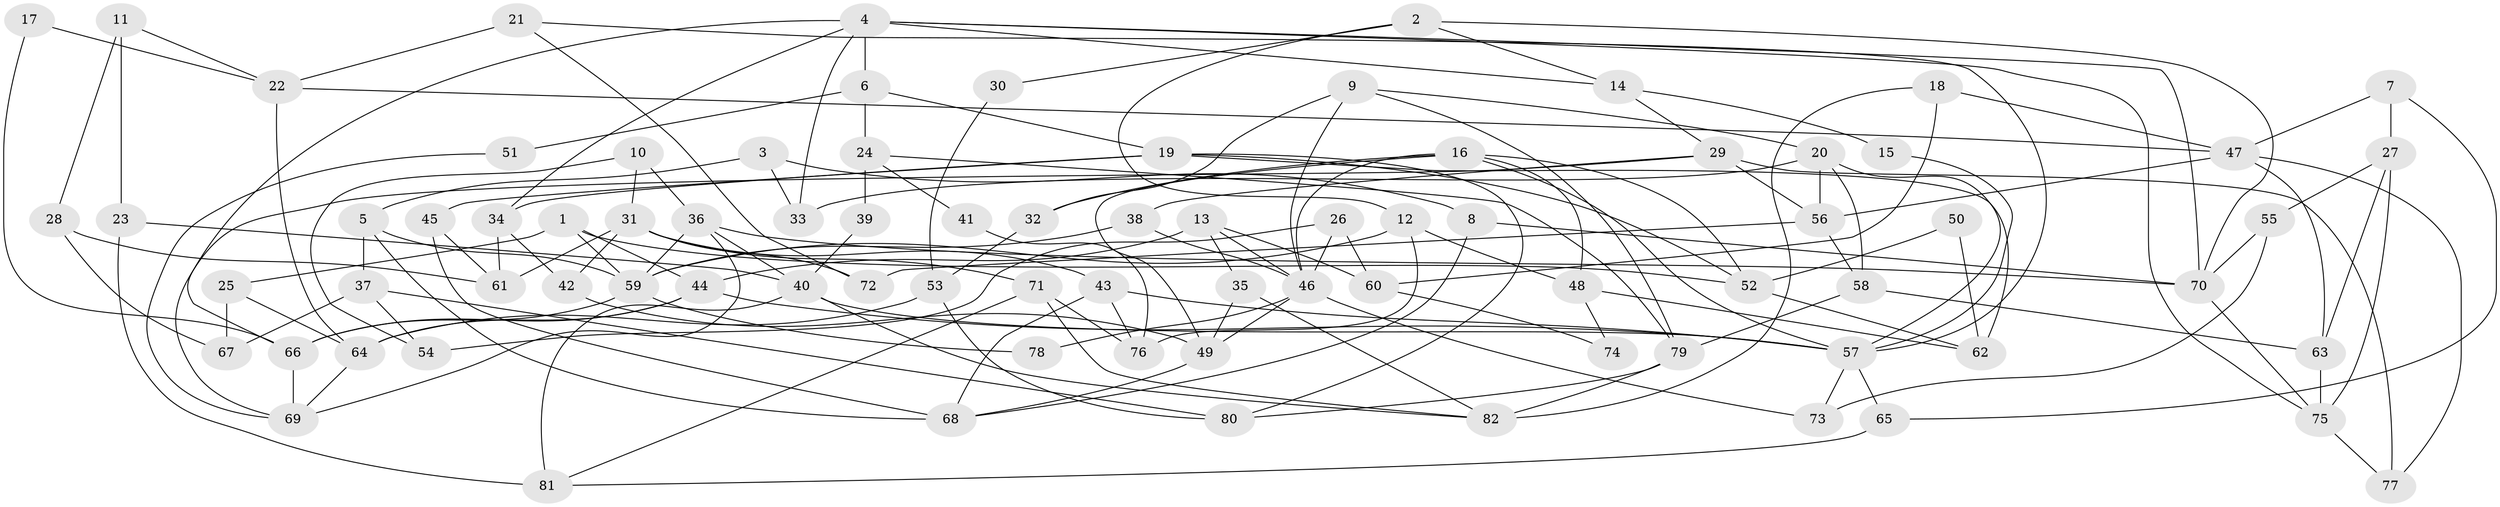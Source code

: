 // Generated by graph-tools (version 1.1) at 2025/36/03/09/25 02:36:14]
// undirected, 82 vertices, 164 edges
graph export_dot {
graph [start="1"]
  node [color=gray90,style=filled];
  1;
  2;
  3;
  4;
  5;
  6;
  7;
  8;
  9;
  10;
  11;
  12;
  13;
  14;
  15;
  16;
  17;
  18;
  19;
  20;
  21;
  22;
  23;
  24;
  25;
  26;
  27;
  28;
  29;
  30;
  31;
  32;
  33;
  34;
  35;
  36;
  37;
  38;
  39;
  40;
  41;
  42;
  43;
  44;
  45;
  46;
  47;
  48;
  49;
  50;
  51;
  52;
  53;
  54;
  55;
  56;
  57;
  58;
  59;
  60;
  61;
  62;
  63;
  64;
  65;
  66;
  67;
  68;
  69;
  70;
  71;
  72;
  73;
  74;
  75;
  76;
  77;
  78;
  79;
  80;
  81;
  82;
  1 -- 52;
  1 -- 44;
  1 -- 25;
  1 -- 59;
  2 -- 70;
  2 -- 12;
  2 -- 14;
  2 -- 30;
  3 -- 5;
  3 -- 33;
  3 -- 8;
  4 -- 70;
  4 -- 34;
  4 -- 6;
  4 -- 14;
  4 -- 33;
  4 -- 66;
  4 -- 75;
  5 -- 59;
  5 -- 68;
  5 -- 37;
  6 -- 19;
  6 -- 24;
  6 -- 51;
  7 -- 27;
  7 -- 47;
  7 -- 65;
  8 -- 70;
  8 -- 68;
  9 -- 20;
  9 -- 46;
  9 -- 32;
  9 -- 79;
  10 -- 36;
  10 -- 31;
  10 -- 54;
  11 -- 22;
  11 -- 23;
  11 -- 28;
  12 -- 59;
  12 -- 76;
  12 -- 48;
  13 -- 44;
  13 -- 46;
  13 -- 35;
  13 -- 60;
  14 -- 15;
  14 -- 29;
  15 -- 57;
  16 -- 57;
  16 -- 46;
  16 -- 32;
  16 -- 48;
  16 -- 49;
  16 -- 52;
  17 -- 22;
  17 -- 66;
  18 -- 47;
  18 -- 60;
  18 -- 82;
  19 -- 80;
  19 -- 52;
  19 -- 34;
  19 -- 45;
  19 -- 62;
  20 -- 58;
  20 -- 56;
  20 -- 33;
  20 -- 57;
  21 -- 72;
  21 -- 57;
  21 -- 22;
  22 -- 64;
  22 -- 47;
  23 -- 40;
  23 -- 81;
  24 -- 79;
  24 -- 39;
  24 -- 41;
  25 -- 67;
  25 -- 64;
  26 -- 54;
  26 -- 46;
  26 -- 60;
  27 -- 55;
  27 -- 75;
  27 -- 63;
  28 -- 61;
  28 -- 67;
  29 -- 56;
  29 -- 38;
  29 -- 69;
  29 -- 77;
  30 -- 53;
  31 -- 61;
  31 -- 43;
  31 -- 42;
  31 -- 71;
  31 -- 72;
  32 -- 53;
  34 -- 42;
  34 -- 61;
  35 -- 82;
  35 -- 49;
  36 -- 40;
  36 -- 59;
  36 -- 69;
  36 -- 70;
  37 -- 80;
  37 -- 54;
  37 -- 67;
  38 -- 59;
  38 -- 46;
  39 -- 40;
  40 -- 57;
  40 -- 82;
  40 -- 81;
  41 -- 76;
  42 -- 49;
  43 -- 57;
  43 -- 68;
  43 -- 76;
  44 -- 66;
  44 -- 64;
  44 -- 57;
  45 -- 68;
  45 -- 61;
  46 -- 49;
  46 -- 73;
  46 -- 78;
  47 -- 77;
  47 -- 56;
  47 -- 63;
  48 -- 62;
  48 -- 74;
  49 -- 68;
  50 -- 52;
  50 -- 62;
  51 -- 69;
  52 -- 62;
  53 -- 64;
  53 -- 80;
  55 -- 73;
  55 -- 70;
  56 -- 58;
  56 -- 72;
  57 -- 65;
  57 -- 73;
  58 -- 63;
  58 -- 79;
  59 -- 66;
  59 -- 78;
  60 -- 74;
  63 -- 75;
  64 -- 69;
  65 -- 81;
  66 -- 69;
  70 -- 75;
  71 -- 81;
  71 -- 76;
  71 -- 82;
  75 -- 77;
  79 -- 82;
  79 -- 80;
}
